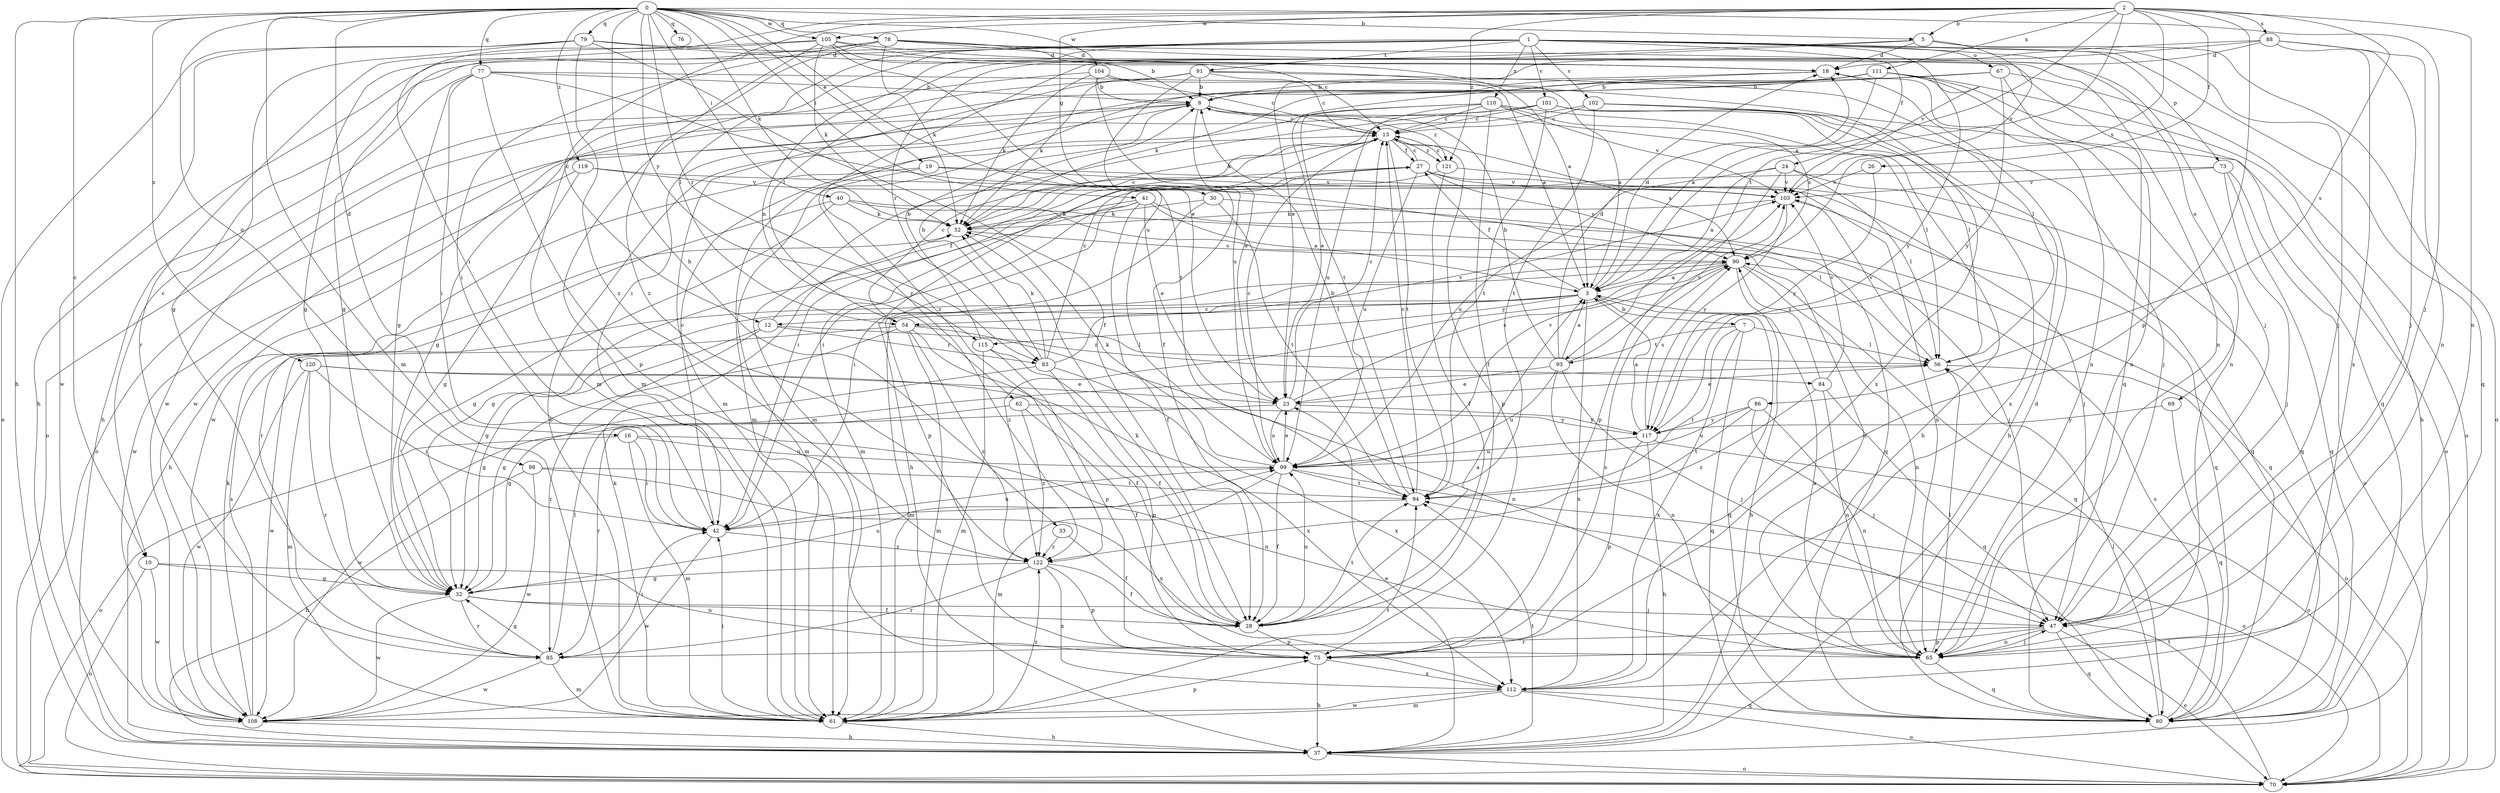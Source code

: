 strict digraph  {
0;
1;
2;
3;
5;
7;
8;
10;
12;
13;
16;
18;
19;
23;
24;
26;
27;
28;
30;
32;
33;
37;
40;
41;
42;
47;
52;
54;
56;
61;
62;
65;
67;
69;
70;
73;
75;
76;
77;
78;
79;
80;
83;
84;
85;
86;
88;
90;
91;
93;
94;
98;
99;
101;
102;
103;
104;
105;
108;
110;
111;
112;
115;
117;
119;
120;
121;
122;
0 -> 5  [label=b];
0 -> 10  [label=c];
0 -> 16  [label=d];
0 -> 19  [label=e];
0 -> 33  [label=h];
0 -> 37  [label=h];
0 -> 40  [label=i];
0 -> 41  [label=i];
0 -> 47  [label=j];
0 -> 52  [label=k];
0 -> 61  [label=m];
0 -> 76  [label=q];
0 -> 77  [label=q];
0 -> 78  [label=q];
0 -> 79  [label=q];
0 -> 83  [label=r];
0 -> 98  [label=u];
0 -> 99  [label=u];
0 -> 104  [label=w];
0 -> 105  [label=w];
0 -> 115  [label=y];
0 -> 119  [label=z];
0 -> 120  [label=z];
1 -> 10  [label=c];
1 -> 24  [label=f];
1 -> 37  [label=h];
1 -> 54  [label=l];
1 -> 61  [label=m];
1 -> 62  [label=n];
1 -> 67  [label=o];
1 -> 69  [label=o];
1 -> 73  [label=p];
1 -> 80  [label=q];
1 -> 91  [label=t];
1 -> 101  [label=v];
1 -> 102  [label=v];
1 -> 103  [label=v];
1 -> 110  [label=x];
2 -> 3  [label=a];
2 -> 5  [label=b];
2 -> 12  [label=c];
2 -> 26  [label=f];
2 -> 30  [label=g];
2 -> 42  [label=i];
2 -> 65  [label=n];
2 -> 75  [label=p];
2 -> 86  [label=s];
2 -> 88  [label=s];
2 -> 90  [label=s];
2 -> 93  [label=t];
2 -> 105  [label=w];
2 -> 111  [label=x];
2 -> 121  [label=z];
3 -> 7  [label=b];
3 -> 12  [label=c];
3 -> 18  [label=d];
3 -> 27  [label=f];
3 -> 54  [label=l];
3 -> 61  [label=m];
3 -> 80  [label=q];
3 -> 112  [label=x];
3 -> 115  [label=y];
5 -> 18  [label=d];
5 -> 47  [label=j];
5 -> 54  [label=l];
5 -> 70  [label=o];
5 -> 83  [label=r];
5 -> 103  [label=v];
7 -> 56  [label=l];
7 -> 80  [label=q];
7 -> 93  [label=t];
7 -> 94  [label=t];
7 -> 112  [label=x];
8 -> 13  [label=c];
8 -> 23  [label=e];
8 -> 32  [label=g];
8 -> 56  [label=l];
8 -> 70  [label=o];
8 -> 121  [label=z];
10 -> 32  [label=g];
10 -> 65  [label=n];
10 -> 70  [label=o];
10 -> 108  [label=w];
12 -> 27  [label=f];
12 -> 32  [label=g];
12 -> 83  [label=r];
12 -> 84  [label=r];
12 -> 85  [label=r];
13 -> 27  [label=f];
13 -> 75  [label=p];
13 -> 90  [label=s];
13 -> 94  [label=t];
13 -> 121  [label=z];
16 -> 42  [label=i];
16 -> 61  [label=m];
16 -> 65  [label=n];
16 -> 70  [label=o];
16 -> 99  [label=u];
18 -> 8  [label=b];
18 -> 65  [label=n];
18 -> 94  [label=t];
19 -> 37  [label=h];
19 -> 47  [label=j];
19 -> 61  [label=m];
19 -> 103  [label=v];
23 -> 13  [label=c];
23 -> 90  [label=s];
23 -> 99  [label=u];
23 -> 108  [label=w];
23 -> 117  [label=y];
24 -> 3  [label=a];
24 -> 56  [label=l];
24 -> 75  [label=p];
24 -> 80  [label=q];
24 -> 99  [label=u];
24 -> 103  [label=v];
26 -> 103  [label=v];
26 -> 117  [label=y];
27 -> 13  [label=c];
27 -> 37  [label=h];
27 -> 42  [label=i];
27 -> 65  [label=n];
27 -> 90  [label=s];
27 -> 99  [label=u];
27 -> 103  [label=v];
28 -> 3  [label=a];
28 -> 52  [label=k];
28 -> 75  [label=p];
28 -> 94  [label=t];
28 -> 99  [label=u];
30 -> 42  [label=i];
30 -> 52  [label=k];
30 -> 80  [label=q];
30 -> 94  [label=t];
32 -> 28  [label=f];
32 -> 47  [label=j];
32 -> 85  [label=r];
32 -> 99  [label=u];
32 -> 108  [label=w];
33 -> 28  [label=f];
33 -> 122  [label=z];
37 -> 23  [label=e];
37 -> 70  [label=o];
37 -> 94  [label=t];
40 -> 32  [label=g];
40 -> 52  [label=k];
40 -> 56  [label=l];
40 -> 65  [label=n];
40 -> 85  [label=r];
41 -> 3  [label=a];
41 -> 23  [label=e];
41 -> 28  [label=f];
41 -> 32  [label=g];
41 -> 47  [label=j];
41 -> 52  [label=k];
41 -> 75  [label=p];
42 -> 13  [label=c];
42 -> 99  [label=u];
42 -> 108  [label=w];
42 -> 122  [label=z];
47 -> 65  [label=n];
47 -> 70  [label=o];
47 -> 75  [label=p];
47 -> 80  [label=q];
47 -> 85  [label=r];
52 -> 13  [label=c];
52 -> 90  [label=s];
54 -> 13  [label=c];
54 -> 28  [label=f];
54 -> 32  [label=g];
54 -> 56  [label=l];
54 -> 61  [label=m];
54 -> 65  [label=n];
54 -> 108  [label=w];
54 -> 122  [label=z];
56 -> 23  [label=e];
56 -> 70  [label=o];
56 -> 103  [label=v];
61 -> 8  [label=b];
61 -> 37  [label=h];
61 -> 42  [label=i];
61 -> 52  [label=k];
61 -> 75  [label=p];
61 -> 94  [label=t];
61 -> 122  [label=z];
62 -> 28  [label=f];
62 -> 85  [label=r];
62 -> 117  [label=y];
62 -> 122  [label=z];
65 -> 3  [label=a];
65 -> 47  [label=j];
65 -> 56  [label=l];
65 -> 80  [label=q];
67 -> 8  [label=b];
67 -> 42  [label=i];
67 -> 65  [label=n];
67 -> 70  [label=o];
67 -> 117  [label=y];
69 -> 80  [label=q];
69 -> 117  [label=y];
70 -> 94  [label=t];
73 -> 42  [label=i];
73 -> 47  [label=j];
73 -> 70  [label=o];
73 -> 80  [label=q];
73 -> 103  [label=v];
75 -> 37  [label=h];
75 -> 90  [label=s];
75 -> 112  [label=x];
77 -> 8  [label=b];
77 -> 32  [label=g];
77 -> 37  [label=h];
77 -> 42  [label=i];
77 -> 75  [label=p];
77 -> 94  [label=t];
77 -> 112  [label=x];
78 -> 13  [label=c];
78 -> 18  [label=d];
78 -> 32  [label=g];
78 -> 42  [label=i];
78 -> 47  [label=j];
78 -> 52  [label=k];
78 -> 61  [label=m];
78 -> 65  [label=n];
79 -> 18  [label=d];
79 -> 28  [label=f];
79 -> 32  [label=g];
79 -> 70  [label=o];
79 -> 80  [label=q];
79 -> 108  [label=w];
79 -> 122  [label=z];
80 -> 18  [label=d];
80 -> 56  [label=l];
80 -> 90  [label=s];
83 -> 8  [label=b];
83 -> 13  [label=c];
83 -> 32  [label=g];
83 -> 52  [label=k];
83 -> 75  [label=p];
83 -> 103  [label=v];
83 -> 112  [label=x];
84 -> 65  [label=n];
84 -> 80  [label=q];
84 -> 90  [label=s];
84 -> 103  [label=v];
84 -> 122  [label=z];
85 -> 32  [label=g];
85 -> 42  [label=i];
85 -> 56  [label=l];
85 -> 61  [label=m];
85 -> 108  [label=w];
86 -> 47  [label=j];
86 -> 65  [label=n];
86 -> 94  [label=t];
86 -> 99  [label=u];
86 -> 117  [label=y];
88 -> 18  [label=d];
88 -> 23  [label=e];
88 -> 47  [label=j];
88 -> 65  [label=n];
88 -> 112  [label=x];
88 -> 122  [label=z];
90 -> 3  [label=a];
90 -> 32  [label=g];
90 -> 37  [label=h];
90 -> 65  [label=n];
90 -> 80  [label=q];
90 -> 122  [label=z];
91 -> 3  [label=a];
91 -> 8  [label=b];
91 -> 13  [label=c];
91 -> 28  [label=f];
91 -> 52  [label=k];
91 -> 56  [label=l];
91 -> 61  [label=m];
91 -> 108  [label=w];
93 -> 3  [label=a];
93 -> 8  [label=b];
93 -> 18  [label=d];
93 -> 23  [label=e];
93 -> 47  [label=j];
93 -> 65  [label=n];
93 -> 99  [label=u];
93 -> 103  [label=v];
94 -> 8  [label=b];
94 -> 13  [label=c];
94 -> 42  [label=i];
98 -> 37  [label=h];
98 -> 94  [label=t];
98 -> 108  [label=w];
98 -> 112  [label=x];
99 -> 13  [label=c];
99 -> 23  [label=e];
99 -> 28  [label=f];
99 -> 52  [label=k];
99 -> 61  [label=m];
99 -> 70  [label=o];
99 -> 94  [label=t];
99 -> 103  [label=v];
101 -> 13  [label=c];
101 -> 37  [label=h];
101 -> 56  [label=l];
101 -> 61  [label=m];
101 -> 94  [label=t];
101 -> 108  [label=w];
101 -> 112  [label=x];
102 -> 13  [label=c];
102 -> 47  [label=j];
102 -> 52  [label=k];
102 -> 70  [label=o];
102 -> 94  [label=t];
103 -> 52  [label=k];
103 -> 80  [label=q];
103 -> 117  [label=y];
104 -> 3  [label=a];
104 -> 8  [label=b];
104 -> 13  [label=c];
104 -> 52  [label=k];
104 -> 70  [label=o];
104 -> 99  [label=u];
105 -> 3  [label=a];
105 -> 8  [label=b];
105 -> 18  [label=d];
105 -> 23  [label=e];
105 -> 32  [label=g];
105 -> 52  [label=k];
105 -> 85  [label=r];
105 -> 122  [label=z];
108 -> 37  [label=h];
108 -> 52  [label=k];
108 -> 90  [label=s];
110 -> 13  [label=c];
110 -> 23  [label=e];
110 -> 28  [label=f];
110 -> 37  [label=h];
110 -> 61  [label=m];
110 -> 90  [label=s];
110 -> 99  [label=u];
110 -> 103  [label=v];
111 -> 3  [label=a];
111 -> 8  [label=b];
111 -> 37  [label=h];
111 -> 52  [label=k];
111 -> 65  [label=n];
111 -> 80  [label=q];
111 -> 108  [label=w];
111 -> 117  [label=y];
111 -> 122  [label=z];
112 -> 61  [label=m];
112 -> 70  [label=o];
112 -> 80  [label=q];
112 -> 108  [label=w];
115 -> 8  [label=b];
115 -> 28  [label=f];
115 -> 61  [label=m];
115 -> 75  [label=p];
117 -> 3  [label=a];
117 -> 37  [label=h];
117 -> 70  [label=o];
117 -> 75  [label=p];
117 -> 90  [label=s];
117 -> 99  [label=u];
119 -> 32  [label=g];
119 -> 80  [label=q];
119 -> 103  [label=v];
119 -> 108  [label=w];
120 -> 23  [label=e];
120 -> 42  [label=i];
120 -> 61  [label=m];
120 -> 85  [label=r];
120 -> 108  [label=w];
120 -> 112  [label=x];
121 -> 13  [label=c];
121 -> 28  [label=f];
121 -> 61  [label=m];
121 -> 80  [label=q];
122 -> 28  [label=f];
122 -> 32  [label=g];
122 -> 75  [label=p];
122 -> 85  [label=r];
122 -> 112  [label=x];
}
